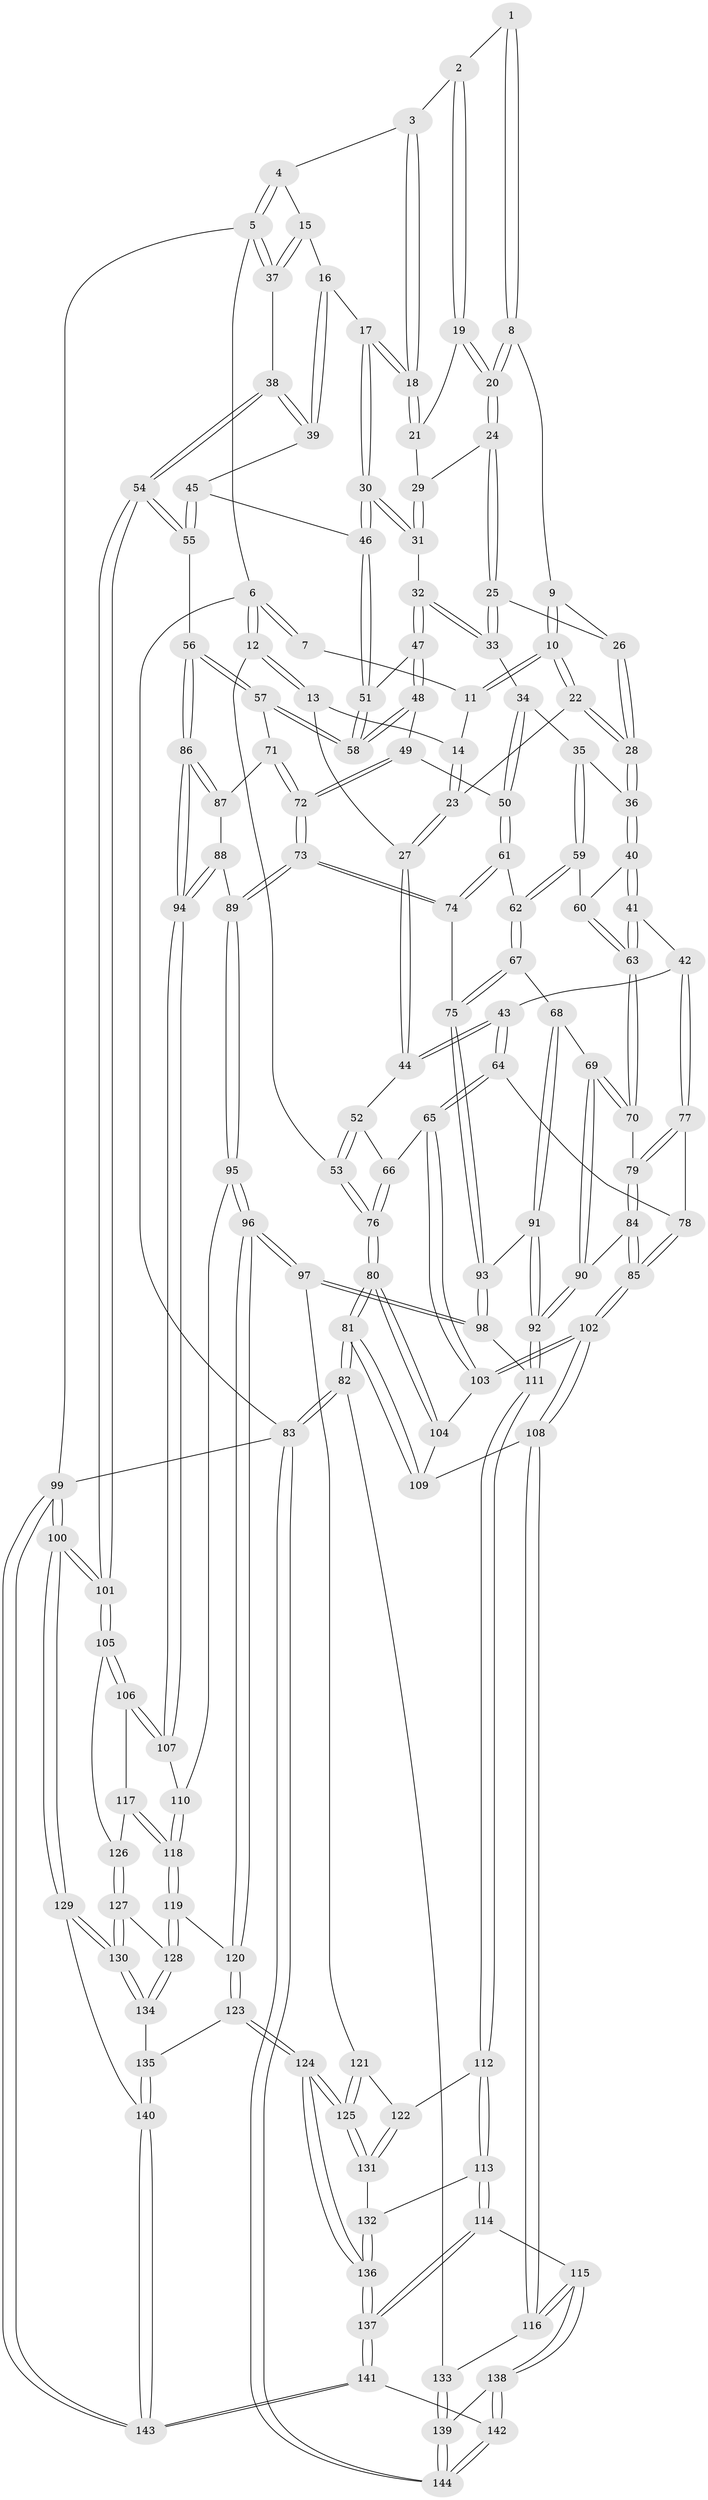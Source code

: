 // Generated by graph-tools (version 1.1) at 2025/51/03/09/25 03:51:07]
// undirected, 144 vertices, 357 edges
graph export_dot {
graph [start="1"]
  node [color=gray90,style=filled];
  1 [pos="+0.43992654185528013+0"];
  2 [pos="+0.6924521613405187+0"];
  3 [pos="+0.6941209916034611+0"];
  4 [pos="+0.8461657640505611+0"];
  5 [pos="+1+0"];
  6 [pos="+0+0"];
  7 [pos="+0.2901473041567075+0"];
  8 [pos="+0.42735403464005584+0.018367044037354913"];
  9 [pos="+0.4230204719187849+0.0344302045268378"];
  10 [pos="+0.3678417585259408+0.11769852213613173"];
  11 [pos="+0.2806907428905286+0.006357863673143478"];
  12 [pos="+0+0"];
  13 [pos="+0.16535088698995554+0.07155715298012888"];
  14 [pos="+0.2394162734090406+0.07029543564333951"];
  15 [pos="+0.895232756557113+0.10790810544686764"];
  16 [pos="+0.8889558317919634+0.12768112252081973"];
  17 [pos="+0.8398028740410545+0.16877215876078103"];
  18 [pos="+0.8141504031249329+0.15133062889027976"];
  19 [pos="+0.6914251681074928+0"];
  20 [pos="+0.5959982661843566+0.0893124192248399"];
  21 [pos="+0.7339303982937215+0.11977918885832106"];
  22 [pos="+0.35734100188112505+0.15262336760669115"];
  23 [pos="+0.3275983252817392+0.15977303680364122"];
  24 [pos="+0.5956375518670679+0.09334909472898152"];
  25 [pos="+0.5932182010818356+0.09970606153369409"];
  26 [pos="+0.5126857956254138+0.11929352189280888"];
  27 [pos="+0.2655961397980693+0.2048040519999256"];
  28 [pos="+0.4341699736539136+0.21839508864431878"];
  29 [pos="+0.7261208262064214+0.12387328903494221"];
  30 [pos="+0.8272774046601716+0.2251979646643371"];
  31 [pos="+0.6717367189181928+0.20645991598191185"];
  32 [pos="+0.6513471702574026+0.21493996556117992"];
  33 [pos="+0.6103607041581909+0.1986642497879095"];
  34 [pos="+0.5866062862419106+0.21565853678477764"];
  35 [pos="+0.4719011503050281+0.25584870613054567"];
  36 [pos="+0.44513615367345044+0.23890148186029678"];
  37 [pos="+1+0"];
  38 [pos="+1+0.29887540107136606"];
  39 [pos="+1+0.2253693199518848"];
  40 [pos="+0.35702615503295426+0.32243726622031577"];
  41 [pos="+0.29221483213212457+0.3663449195908393"];
  42 [pos="+0.24347476530673445+0.3594485752301228"];
  43 [pos="+0.24282091003611547+0.35909288708967163"];
  44 [pos="+0.18445634945223602+0.302678841844326"];
  45 [pos="+0.8609179993226224+0.2534958566520434"];
  46 [pos="+0.8301706339517803+0.24440537525541053"];
  47 [pos="+0.6735400978026017+0.2795270338068315"];
  48 [pos="+0.6464495898372367+0.36426850981889325"];
  49 [pos="+0.625027088148866+0.377233252593826"];
  50 [pos="+0.6046451779749367+0.3786695733677537"];
  51 [pos="+0.8096169985786486+0.2972467280694642"];
  52 [pos="+0.16088199428427913+0.29966375584170957"];
  53 [pos="+0+0"];
  54 [pos="+1+0.39823495505911"];
  55 [pos="+1+0.41098606930504444"];
  56 [pos="+0.9043666571041064+0.46868616956967724"];
  57 [pos="+0.8216689833264663+0.41212655042426277"];
  58 [pos="+0.8086308717150631+0.38663892585138754"];
  59 [pos="+0.5085260061539851+0.3674205032781831"];
  60 [pos="+0.4601417110049125+0.3871956366017297"];
  61 [pos="+0.59612525485492+0.3814337873087191"];
  62 [pos="+0.5271148605316117+0.38135823090464516"];
  63 [pos="+0.37686485934994807+0.43749210271432226"];
  64 [pos="+0.15276000986166718+0.5330464057622591"];
  65 [pos="+0.1459121258642145+0.5419359112963045"];
  66 [pos="+0.0952050572624437+0.40838816499448666"];
  67 [pos="+0.5100765108625215+0.48355677376395295"];
  68 [pos="+0.44628102437805617+0.5247957737748619"];
  69 [pos="+0.44113083683528415+0.5233051818521949"];
  70 [pos="+0.37843634358985284+0.44677265401140875"];
  71 [pos="+0.7022992590212943+0.4956646846542972"];
  72 [pos="+0.6939047217520411+0.49694185011621705"];
  73 [pos="+0.6479545435379193+0.540619240186745"];
  74 [pos="+0.6048557194327557+0.534074650251256"];
  75 [pos="+0.5877223942554073+0.5385302946381278"];
  76 [pos="+0+0.5607108451320179"];
  77 [pos="+0.2559361929892492+0.4449538986258266"];
  78 [pos="+0.2389526564697976+0.4927581160979472"];
  79 [pos="+0.30986595354383484+0.5329348272030433"];
  80 [pos="+0+0.5732284498392534"];
  81 [pos="+0+0.7288691656425088"];
  82 [pos="+0+0.7910434101482657"];
  83 [pos="+0+1"];
  84 [pos="+0.29506495825384277+0.6190760657145301"];
  85 [pos="+0.27557948196881604+0.6243916057453345"];
  86 [pos="+0.871332510405152+0.5670738370149456"];
  87 [pos="+0.7342012117176111+0.531305476421115"];
  88 [pos="+0.7431166356066187+0.577825511837752"];
  89 [pos="+0.6755208167857812+0.6131820575704245"];
  90 [pos="+0.29841598531433994+0.6197641344511056"];
  91 [pos="+0.47188050003414334+0.5835722266400266"];
  92 [pos="+0.36781012077629893+0.6638614739690621"];
  93 [pos="+0.5296234522711805+0.6281829206568167"];
  94 [pos="+0.8630290092083306+0.61606014175004"];
  95 [pos="+0.6759931059603703+0.6622238569252502"];
  96 [pos="+0.6229155142958257+0.719255814797371"];
  97 [pos="+0.5532641383132575+0.6928937690907978"];
  98 [pos="+0.5360202046235617+0.6606160849560251"];
  99 [pos="+1+1"];
  100 [pos="+1+1"];
  101 [pos="+1+0.8402877017062617"];
  102 [pos="+0.2315685907477334+0.6433354903181204"];
  103 [pos="+0.14011484374433736+0.5686922233392194"];
  104 [pos="+0.10809646071936879+0.5721185693706348"];
  105 [pos="+0.9699542932598735+0.71468395976205"];
  106 [pos="+0.9197465370407796+0.6794067948310306"];
  107 [pos="+0.8633275612972429+0.6226879954535604"];
  108 [pos="+0.19913749830867364+0.743804134768439"];
  109 [pos="+0.08404417729288562+0.7273741148417159"];
  110 [pos="+0.7958157771304789+0.6677079120946554"];
  111 [pos="+0.3699408113458149+0.666574497455689"];
  112 [pos="+0.4021987492613724+0.7564125860146791"];
  113 [pos="+0.334293982744451+0.8225256772610965"];
  114 [pos="+0.28367236774701027+0.8456306004743223"];
  115 [pos="+0.22448892692471129+0.8347271997112743"];
  116 [pos="+0.21975025693826808+0.8301733217126726"];
  117 [pos="+0.8246762898716017+0.7767943082348386"];
  118 [pos="+0.7783190813660325+0.7785142070100987"];
  119 [pos="+0.7647148353010258+0.7942160948001021"];
  120 [pos="+0.624732716635716+0.7245526876871602"];
  121 [pos="+0.5486213365073671+0.6967378566115459"];
  122 [pos="+0.42820595290774877+0.7617064479709011"];
  123 [pos="+0.6065657625916677+0.8749229642829779"];
  124 [pos="+0.5441965488122006+0.9247087827664641"];
  125 [pos="+0.5003849566103791+0.8435580304482307"];
  126 [pos="+0.866811291186413+0.7991537983130942"];
  127 [pos="+0.8665101293378927+0.8763072539137211"];
  128 [pos="+0.7648475804853425+0.8053469819142953"];
  129 [pos="+0.951863590206033+0.9827839479719224"];
  130 [pos="+0.8900398913018333+0.9173501595554857"];
  131 [pos="+0.4540252989296989+0.7999567915218437"];
  132 [pos="+0.4154288389622442+0.8669861941246647"];
  133 [pos="+0.10354290311325755+0.8660032110018706"];
  134 [pos="+0.7237614882484283+0.8791622354266245"];
  135 [pos="+0.7093178750450094+0.8916731504730381"];
  136 [pos="+0.5155408468336659+0.9826754783300152"];
  137 [pos="+0.4759480088271762+1"];
  138 [pos="+0.21349418475622262+0.9009920422564259"];
  139 [pos="+0.07236529095693693+1"];
  140 [pos="+0.7201785006464717+0.9211807925237867"];
  141 [pos="+0.47609927447215944+1"];
  142 [pos="+0.3263868259129985+1"];
  143 [pos="+0.7370046344438241+1"];
  144 [pos="+0+1"];
  1 -- 2;
  1 -- 8;
  1 -- 8;
  2 -- 3;
  2 -- 19;
  2 -- 19;
  3 -- 4;
  3 -- 18;
  3 -- 18;
  4 -- 5;
  4 -- 5;
  4 -- 15;
  5 -- 6;
  5 -- 37;
  5 -- 37;
  5 -- 99;
  6 -- 7;
  6 -- 7;
  6 -- 12;
  6 -- 12;
  6 -- 83;
  7 -- 11;
  8 -- 9;
  8 -- 20;
  8 -- 20;
  9 -- 10;
  9 -- 10;
  9 -- 26;
  10 -- 11;
  10 -- 11;
  10 -- 22;
  10 -- 22;
  11 -- 14;
  12 -- 13;
  12 -- 13;
  12 -- 53;
  13 -- 14;
  13 -- 27;
  14 -- 23;
  14 -- 23;
  15 -- 16;
  15 -- 37;
  15 -- 37;
  16 -- 17;
  16 -- 39;
  16 -- 39;
  17 -- 18;
  17 -- 18;
  17 -- 30;
  17 -- 30;
  18 -- 21;
  18 -- 21;
  19 -- 20;
  19 -- 20;
  19 -- 21;
  20 -- 24;
  20 -- 24;
  21 -- 29;
  22 -- 23;
  22 -- 28;
  22 -- 28;
  23 -- 27;
  23 -- 27;
  24 -- 25;
  24 -- 25;
  24 -- 29;
  25 -- 26;
  25 -- 33;
  25 -- 33;
  26 -- 28;
  26 -- 28;
  27 -- 44;
  27 -- 44;
  28 -- 36;
  28 -- 36;
  29 -- 31;
  29 -- 31;
  30 -- 31;
  30 -- 31;
  30 -- 46;
  30 -- 46;
  31 -- 32;
  32 -- 33;
  32 -- 33;
  32 -- 47;
  32 -- 47;
  33 -- 34;
  34 -- 35;
  34 -- 50;
  34 -- 50;
  35 -- 36;
  35 -- 59;
  35 -- 59;
  36 -- 40;
  36 -- 40;
  37 -- 38;
  38 -- 39;
  38 -- 39;
  38 -- 54;
  38 -- 54;
  39 -- 45;
  40 -- 41;
  40 -- 41;
  40 -- 60;
  41 -- 42;
  41 -- 63;
  41 -- 63;
  42 -- 43;
  42 -- 77;
  42 -- 77;
  43 -- 44;
  43 -- 44;
  43 -- 64;
  43 -- 64;
  44 -- 52;
  45 -- 46;
  45 -- 55;
  45 -- 55;
  46 -- 51;
  46 -- 51;
  47 -- 48;
  47 -- 48;
  47 -- 51;
  48 -- 49;
  48 -- 58;
  48 -- 58;
  49 -- 50;
  49 -- 72;
  49 -- 72;
  50 -- 61;
  50 -- 61;
  51 -- 58;
  51 -- 58;
  52 -- 53;
  52 -- 53;
  52 -- 66;
  53 -- 76;
  53 -- 76;
  54 -- 55;
  54 -- 55;
  54 -- 101;
  54 -- 101;
  55 -- 56;
  56 -- 57;
  56 -- 57;
  56 -- 86;
  56 -- 86;
  57 -- 58;
  57 -- 58;
  57 -- 71;
  59 -- 60;
  59 -- 62;
  59 -- 62;
  60 -- 63;
  60 -- 63;
  61 -- 62;
  61 -- 74;
  61 -- 74;
  62 -- 67;
  62 -- 67;
  63 -- 70;
  63 -- 70;
  64 -- 65;
  64 -- 65;
  64 -- 78;
  65 -- 66;
  65 -- 103;
  65 -- 103;
  66 -- 76;
  66 -- 76;
  67 -- 68;
  67 -- 75;
  67 -- 75;
  68 -- 69;
  68 -- 91;
  68 -- 91;
  69 -- 70;
  69 -- 70;
  69 -- 90;
  69 -- 90;
  70 -- 79;
  71 -- 72;
  71 -- 72;
  71 -- 87;
  72 -- 73;
  72 -- 73;
  73 -- 74;
  73 -- 74;
  73 -- 89;
  73 -- 89;
  74 -- 75;
  75 -- 93;
  75 -- 93;
  76 -- 80;
  76 -- 80;
  77 -- 78;
  77 -- 79;
  77 -- 79;
  78 -- 85;
  78 -- 85;
  79 -- 84;
  79 -- 84;
  80 -- 81;
  80 -- 81;
  80 -- 104;
  80 -- 104;
  81 -- 82;
  81 -- 82;
  81 -- 109;
  81 -- 109;
  82 -- 83;
  82 -- 83;
  82 -- 133;
  83 -- 144;
  83 -- 144;
  83 -- 99;
  84 -- 85;
  84 -- 85;
  84 -- 90;
  85 -- 102;
  85 -- 102;
  86 -- 87;
  86 -- 87;
  86 -- 94;
  86 -- 94;
  87 -- 88;
  88 -- 89;
  88 -- 94;
  88 -- 94;
  89 -- 95;
  89 -- 95;
  90 -- 92;
  90 -- 92;
  91 -- 92;
  91 -- 92;
  91 -- 93;
  92 -- 111;
  92 -- 111;
  93 -- 98;
  93 -- 98;
  94 -- 107;
  94 -- 107;
  95 -- 96;
  95 -- 96;
  95 -- 110;
  96 -- 97;
  96 -- 97;
  96 -- 120;
  96 -- 120;
  97 -- 98;
  97 -- 98;
  97 -- 121;
  98 -- 111;
  99 -- 100;
  99 -- 100;
  99 -- 143;
  99 -- 143;
  100 -- 101;
  100 -- 101;
  100 -- 129;
  100 -- 129;
  101 -- 105;
  101 -- 105;
  102 -- 103;
  102 -- 103;
  102 -- 108;
  102 -- 108;
  103 -- 104;
  104 -- 109;
  105 -- 106;
  105 -- 106;
  105 -- 126;
  106 -- 107;
  106 -- 107;
  106 -- 117;
  107 -- 110;
  108 -- 109;
  108 -- 116;
  108 -- 116;
  110 -- 118;
  110 -- 118;
  111 -- 112;
  111 -- 112;
  112 -- 113;
  112 -- 113;
  112 -- 122;
  113 -- 114;
  113 -- 114;
  113 -- 132;
  114 -- 115;
  114 -- 137;
  114 -- 137;
  115 -- 116;
  115 -- 116;
  115 -- 138;
  115 -- 138;
  116 -- 133;
  117 -- 118;
  117 -- 118;
  117 -- 126;
  118 -- 119;
  118 -- 119;
  119 -- 120;
  119 -- 128;
  119 -- 128;
  120 -- 123;
  120 -- 123;
  121 -- 122;
  121 -- 125;
  121 -- 125;
  122 -- 131;
  122 -- 131;
  123 -- 124;
  123 -- 124;
  123 -- 135;
  124 -- 125;
  124 -- 125;
  124 -- 136;
  124 -- 136;
  125 -- 131;
  125 -- 131;
  126 -- 127;
  126 -- 127;
  127 -- 128;
  127 -- 130;
  127 -- 130;
  128 -- 134;
  128 -- 134;
  129 -- 130;
  129 -- 130;
  129 -- 140;
  130 -- 134;
  130 -- 134;
  131 -- 132;
  132 -- 136;
  132 -- 136;
  133 -- 139;
  133 -- 139;
  134 -- 135;
  135 -- 140;
  135 -- 140;
  136 -- 137;
  136 -- 137;
  137 -- 141;
  137 -- 141;
  138 -- 139;
  138 -- 142;
  138 -- 142;
  139 -- 144;
  139 -- 144;
  140 -- 143;
  140 -- 143;
  141 -- 142;
  141 -- 143;
  141 -- 143;
  142 -- 144;
  142 -- 144;
}
